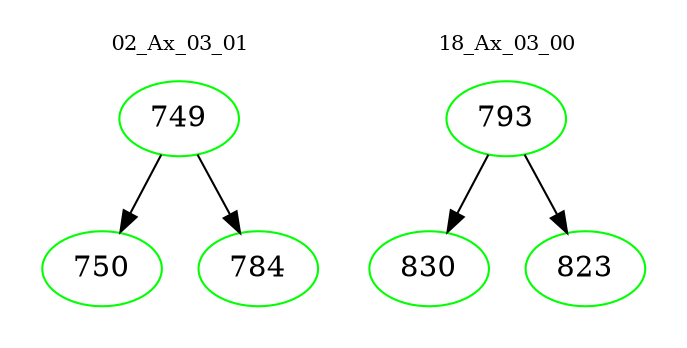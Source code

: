 digraph{
subgraph cluster_0 {
color = white
label = "02_Ax_03_01";
fontsize=10;
T0_749 [label="749", color="green"]
T0_749 -> T0_750 [color="black"]
T0_750 [label="750", color="green"]
T0_749 -> T0_784 [color="black"]
T0_784 [label="784", color="green"]
}
subgraph cluster_1 {
color = white
label = "18_Ax_03_00";
fontsize=10;
T1_793 [label="793", color="green"]
T1_793 -> T1_830 [color="black"]
T1_830 [label="830", color="green"]
T1_793 -> T1_823 [color="black"]
T1_823 [label="823", color="green"]
}
}
